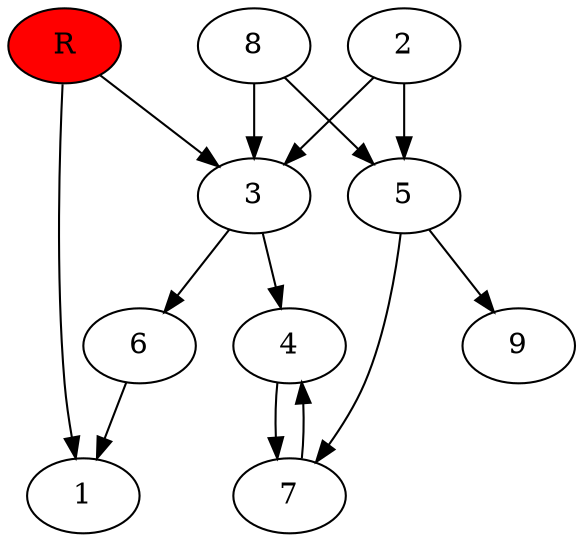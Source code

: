 digraph prb33866 {
	1
	2
	3
	4
	5
	6
	7
	8
	R [fillcolor="#ff0000" style=filled]
	2 -> 3
	2 -> 5
	3 -> 4
	3 -> 6
	4 -> 7
	5 -> 7
	5 -> 9
	6 -> 1
	7 -> 4
	8 -> 3
	8 -> 5
	R -> 1
	R -> 3
}
